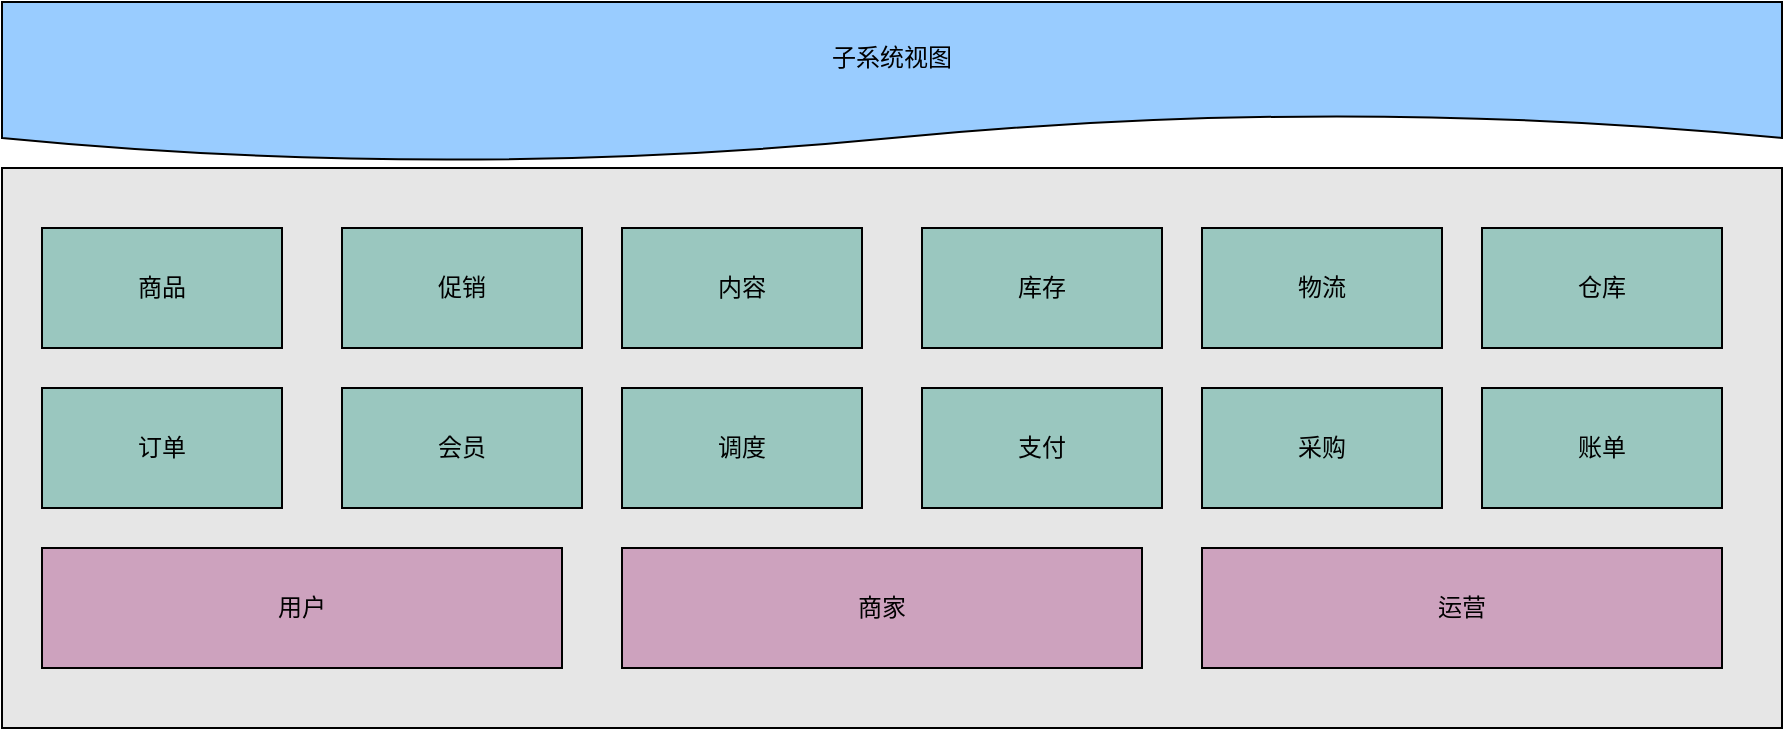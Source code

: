 <mxfile version="13.0.0" type="github" pages="4">
  <diagram id="s2Hc1qfWq5hWeSCxf7I0" name="overview">
    <mxGraphModel dx="1422" dy="737" grid="1" gridSize="10" guides="1" tooltips="1" connect="1" arrows="1" fold="1" page="1" pageScale="1" pageWidth="1920" pageHeight="1200" math="0" shadow="0">
      <root>
        <mxCell id="0" />
        <mxCell id="1" parent="0" />
        <mxCell id="OyDkUge45hxkHMiJ8mnG-4" value="" style="group" vertex="1" connectable="0" parent="1">
          <mxGeometry x="40" y="30" width="890" height="363" as="geometry" />
        </mxCell>
        <mxCell id="OyDkUge45hxkHMiJ8mnG-3" value="" style="group" vertex="1" connectable="0" parent="OyDkUge45hxkHMiJ8mnG-4">
          <mxGeometry width="890" height="363" as="geometry" />
        </mxCell>
        <mxCell id="OyDkUge45hxkHMiJ8mnG-1" value="" style="group" vertex="1" connectable="0" parent="OyDkUge45hxkHMiJ8mnG-3">
          <mxGeometry y="83" width="890" height="280" as="geometry" />
        </mxCell>
        <mxCell id="PHVLErjpg5LRv8TdgELE-12" value="" style="rounded=0;whiteSpace=wrap;html=1;fillColor=#E6E6E6;" vertex="1" parent="OyDkUge45hxkHMiJ8mnG-1">
          <mxGeometry width="890" height="280" as="geometry" />
        </mxCell>
        <mxCell id="PHVLErjpg5LRv8TdgELE-1" value="商品" style="rounded=0;whiteSpace=wrap;html=1;fillColor=#9AC7BF;" vertex="1" parent="OyDkUge45hxkHMiJ8mnG-1">
          <mxGeometry x="20" y="30" width="120" height="60" as="geometry" />
        </mxCell>
        <mxCell id="PHVLErjpg5LRv8TdgELE-2" value="促销" style="rounded=0;whiteSpace=wrap;html=1;fillColor=#9AC7BF;" vertex="1" parent="OyDkUge45hxkHMiJ8mnG-1">
          <mxGeometry x="170" y="30" width="120" height="60" as="geometry" />
        </mxCell>
        <mxCell id="PHVLErjpg5LRv8TdgELE-3" value="内容" style="rounded=0;whiteSpace=wrap;html=1;fillColor=#9AC7BF;" vertex="1" parent="OyDkUge45hxkHMiJ8mnG-1">
          <mxGeometry x="310" y="30" width="120" height="60" as="geometry" />
        </mxCell>
        <mxCell id="PHVLErjpg5LRv8TdgELE-4" value="库存" style="rounded=0;whiteSpace=wrap;html=1;fillColor=#9AC7BF;" vertex="1" parent="OyDkUge45hxkHMiJ8mnG-1">
          <mxGeometry x="460" y="30" width="120" height="60" as="geometry" />
        </mxCell>
        <mxCell id="PHVLErjpg5LRv8TdgELE-5" value="物流" style="rounded=0;whiteSpace=wrap;html=1;fillColor=#9AC7BF;" vertex="1" parent="OyDkUge45hxkHMiJ8mnG-1">
          <mxGeometry x="600" y="30" width="120" height="60" as="geometry" />
        </mxCell>
        <mxCell id="PHVLErjpg5LRv8TdgELE-6" value="采购" style="rounded=0;whiteSpace=wrap;html=1;fillColor=#9AC7BF;" vertex="1" parent="OyDkUge45hxkHMiJ8mnG-1">
          <mxGeometry x="600" y="110" width="120" height="60" as="geometry" />
        </mxCell>
        <mxCell id="PHVLErjpg5LRv8TdgELE-7" value="仓库" style="rounded=0;whiteSpace=wrap;html=1;fillColor=#9AC7BF;" vertex="1" parent="OyDkUge45hxkHMiJ8mnG-1">
          <mxGeometry x="740" y="30" width="120" height="60" as="geometry" />
        </mxCell>
        <mxCell id="PHVLErjpg5LRv8TdgELE-8" value="订单" style="rounded=0;whiteSpace=wrap;html=1;fillColor=#9AC7BF;" vertex="1" parent="OyDkUge45hxkHMiJ8mnG-1">
          <mxGeometry x="20" y="110" width="120" height="60" as="geometry" />
        </mxCell>
        <mxCell id="PHVLErjpg5LRv8TdgELE-9" value="会员" style="rounded=0;whiteSpace=wrap;html=1;fillColor=#9AC7BF;" vertex="1" parent="OyDkUge45hxkHMiJ8mnG-1">
          <mxGeometry x="170" y="110" width="120" height="60" as="geometry" />
        </mxCell>
        <mxCell id="PHVLErjpg5LRv8TdgELE-10" value="调度" style="rounded=0;whiteSpace=wrap;html=1;fillColor=#9AC7BF;" vertex="1" parent="OyDkUge45hxkHMiJ8mnG-1">
          <mxGeometry x="310" y="110" width="120" height="60" as="geometry" />
        </mxCell>
        <mxCell id="PHVLErjpg5LRv8TdgELE-11" value="支付" style="rounded=0;whiteSpace=wrap;html=1;fillColor=#9AC7BF;" vertex="1" parent="OyDkUge45hxkHMiJ8mnG-1">
          <mxGeometry x="460" y="110" width="120" height="60" as="geometry" />
        </mxCell>
        <mxCell id="PHVLErjpg5LRv8TdgELE-13" value="账单" style="rounded=0;whiteSpace=wrap;html=1;fillColor=#9AC7BF;" vertex="1" parent="OyDkUge45hxkHMiJ8mnG-1">
          <mxGeometry x="740" y="110" width="120" height="60" as="geometry" />
        </mxCell>
        <mxCell id="PHVLErjpg5LRv8TdgELE-14" value="用户" style="rounded=0;whiteSpace=wrap;html=1;fillColor=#CDA2BE;" vertex="1" parent="OyDkUge45hxkHMiJ8mnG-1">
          <mxGeometry x="20" y="190" width="260" height="60" as="geometry" />
        </mxCell>
        <mxCell id="PHVLErjpg5LRv8TdgELE-15" value="商家" style="rounded=0;whiteSpace=wrap;html=1;fillColor=#CDA2BE;" vertex="1" parent="OyDkUge45hxkHMiJ8mnG-1">
          <mxGeometry x="310" y="190" width="260" height="60" as="geometry" />
        </mxCell>
        <mxCell id="PHVLErjpg5LRv8TdgELE-16" value="运营" style="rounded=0;whiteSpace=wrap;html=1;fillColor=#CDA2BE;" vertex="1" parent="OyDkUge45hxkHMiJ8mnG-1">
          <mxGeometry x="600" y="190" width="260" height="60" as="geometry" />
        </mxCell>
        <mxCell id="OyDkUge45hxkHMiJ8mnG-2" value="子系统视图" style="shape=document;whiteSpace=wrap;html=1;boundedLbl=1;rounded=0;fillColor=#99CCFF;" vertex="1" parent="OyDkUge45hxkHMiJ8mnG-3">
          <mxGeometry width="890" height="80" as="geometry" />
        </mxCell>
      </root>
    </mxGraphModel>
  </diagram>
  <diagram id="PCsxraGhyfp8k-9L4FIL" name="user">
    <mxGraphModel dx="1422" dy="737" grid="1" gridSize="10" guides="1" tooltips="1" connect="1" arrows="1" fold="1" page="1" pageScale="1" pageWidth="827" pageHeight="1169" math="0" shadow="0">
      <root>
        <mxCell id="YMUG-spv-d9bKa87mdYN-0" />
        <mxCell id="YMUG-spv-d9bKa87mdYN-1" parent="YMUG-spv-d9bKa87mdYN-0" />
      </root>
    </mxGraphModel>
  </diagram>
  <diagram id="nUt5u_-Ke6tifIpquh2I" name="ent">
    <mxGraphModel dx="1422" dy="737" grid="1" gridSize="10" guides="1" tooltips="1" connect="1" arrows="1" fold="1" page="1" pageScale="1" pageWidth="827" pageHeight="1169" math="0" shadow="0">
      <root>
        <mxCell id="mZQJXeFDCF8KMOR0Gr6Q-0" />
        <mxCell id="mZQJXeFDCF8KMOR0Gr6Q-1" parent="mZQJXeFDCF8KMOR0Gr6Q-0" />
      </root>
    </mxGraphModel>
  </diagram>
  <diagram id="rzbG9sscO4j2Kol-mN78" name="ops">
    <mxGraphModel dx="1422" dy="737" grid="1" gridSize="10" guides="1" tooltips="1" connect="1" arrows="1" fold="1" page="1" pageScale="1" pageWidth="827" pageHeight="1169" math="0" shadow="0">
      <root>
        <mxCell id="rbpjjev4ml-D9_nAXVma-0" />
        <mxCell id="rbpjjev4ml-D9_nAXVma-1" parent="rbpjjev4ml-D9_nAXVma-0" />
      </root>
    </mxGraphModel>
  </diagram>
</mxfile>
